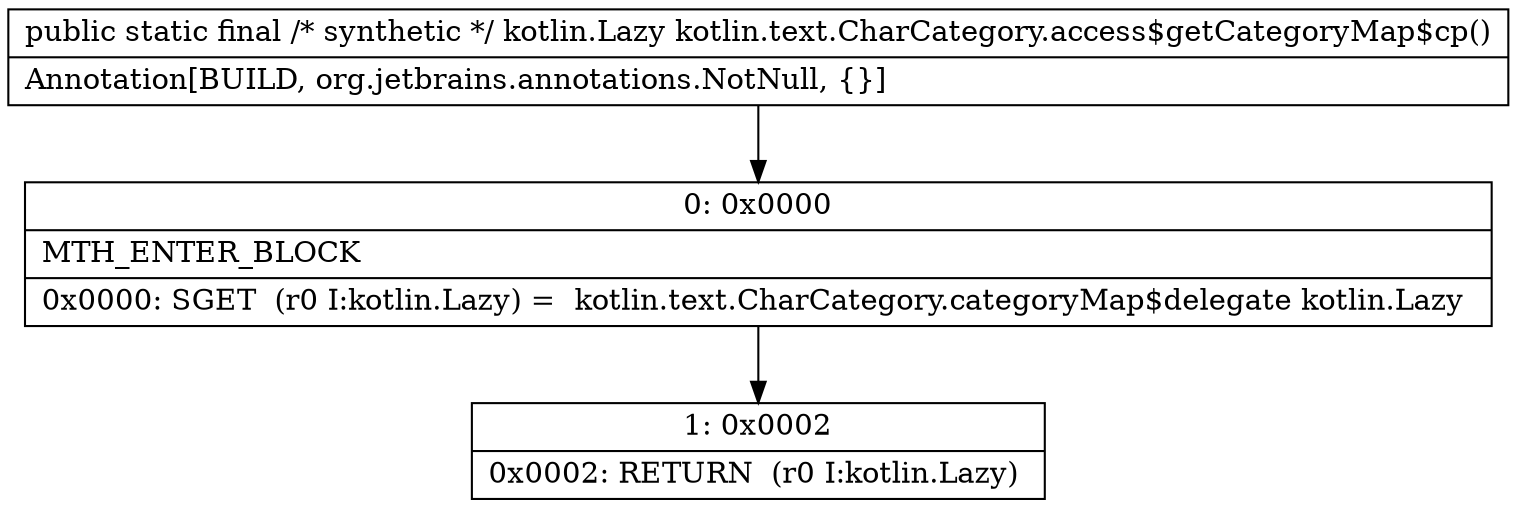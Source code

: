 digraph "CFG forkotlin.text.CharCategory.access$getCategoryMap$cp()Lkotlin\/Lazy;" {
Node_0 [shape=record,label="{0\:\ 0x0000|MTH_ENTER_BLOCK\l|0x0000: SGET  (r0 I:kotlin.Lazy) =  kotlin.text.CharCategory.categoryMap$delegate kotlin.Lazy \l}"];
Node_1 [shape=record,label="{1\:\ 0x0002|0x0002: RETURN  (r0 I:kotlin.Lazy) \l}"];
MethodNode[shape=record,label="{public static final \/* synthetic *\/ kotlin.Lazy kotlin.text.CharCategory.access$getCategoryMap$cp()  | Annotation[BUILD, org.jetbrains.annotations.NotNull, \{\}]\l}"];
MethodNode -> Node_0;
Node_0 -> Node_1;
}

